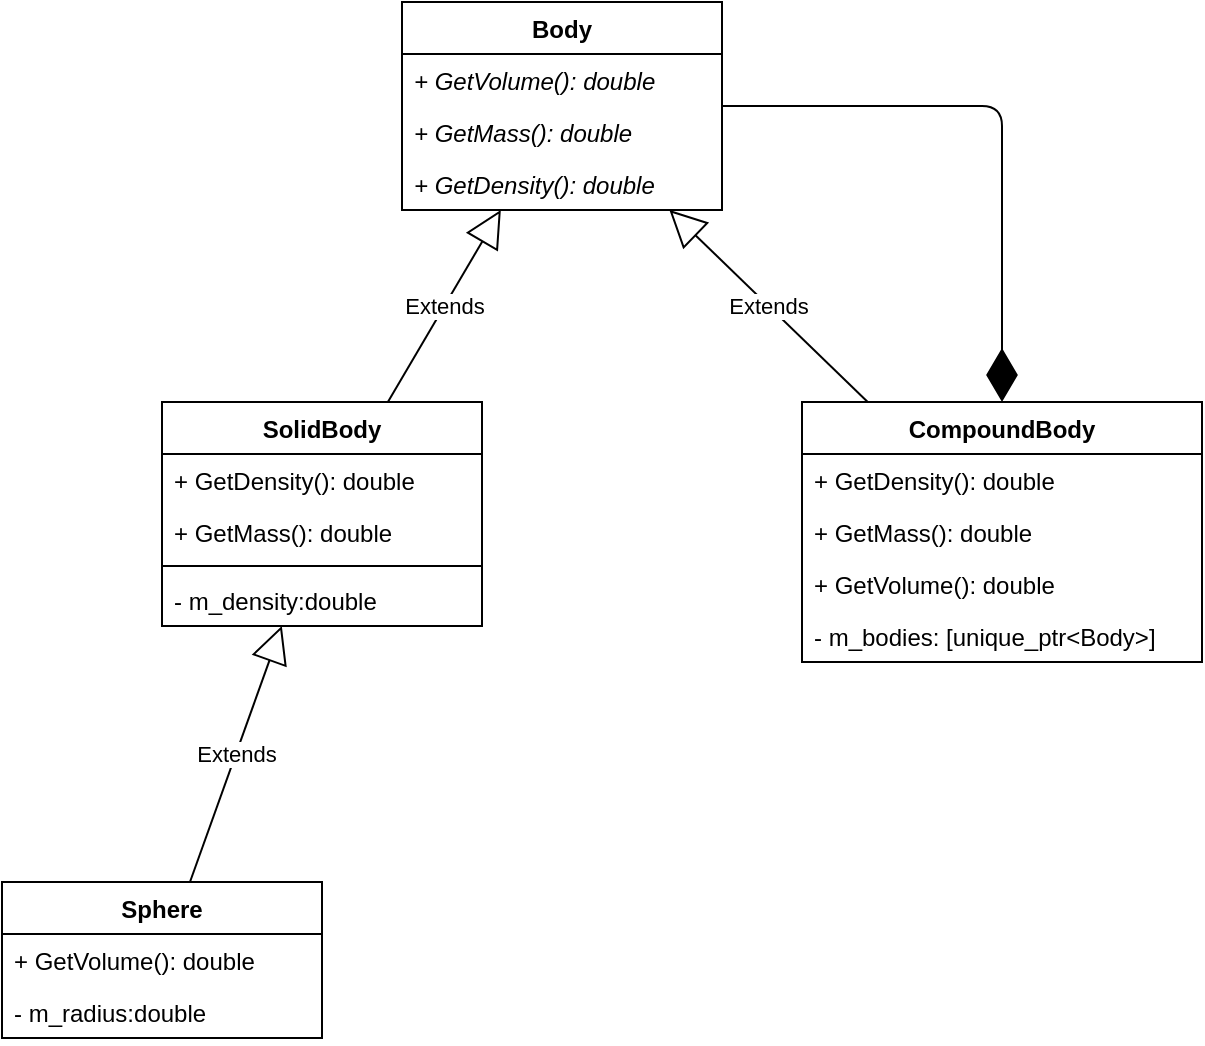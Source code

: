 <mxfile version="14.1.8" type="device"><diagram id="iZGhxnz6GHSx6YmfjEXo" name="Страница 1"><mxGraphModel dx="1736" dy="738" grid="1" gridSize="10" guides="1" tooltips="1" connect="1" arrows="1" fold="1" page="1" pageScale="1" pageWidth="827" pageHeight="1169" math="0" shadow="0"><root><mxCell id="0"/><mxCell id="1" parent="0"/><mxCell id="8E_BlWhnJacUojLWSDdm-1" value="Body" style="swimlane;fontStyle=1;align=center;verticalAlign=top;childLayout=stackLayout;horizontal=1;startSize=26;horizontalStack=0;resizeParent=1;resizeParentMax=0;resizeLast=0;collapsible=1;marginBottom=0;" vertex="1" parent="1"><mxGeometry x="240" y="80" width="160" height="104" as="geometry"/></mxCell><mxCell id="8E_BlWhnJacUojLWSDdm-4" value="+ GetVolume(): double" style="text;strokeColor=none;fillColor=none;align=left;verticalAlign=top;spacingLeft=4;spacingRight=4;overflow=hidden;rotatable=0;points=[[0,0.5],[1,0.5]];portConstraint=eastwest;fontStyle=2" vertex="1" parent="8E_BlWhnJacUojLWSDdm-1"><mxGeometry y="26" width="160" height="26" as="geometry"/></mxCell><mxCell id="8E_BlWhnJacUojLWSDdm-5" value="+ GetMass(): double" style="text;strokeColor=none;fillColor=none;align=left;verticalAlign=top;spacingLeft=4;spacingRight=4;overflow=hidden;rotatable=0;points=[[0,0.5],[1,0.5]];portConstraint=eastwest;fontStyle=2" vertex="1" parent="8E_BlWhnJacUojLWSDdm-1"><mxGeometry y="52" width="160" height="26" as="geometry"/></mxCell><mxCell id="8E_BlWhnJacUojLWSDdm-6" value="+ GetDensity(): double" style="text;strokeColor=none;fillColor=none;align=left;verticalAlign=top;spacingLeft=4;spacingRight=4;overflow=hidden;rotatable=0;points=[[0,0.5],[1,0.5]];portConstraint=eastwest;fontStyle=2" vertex="1" parent="8E_BlWhnJacUojLWSDdm-1"><mxGeometry y="78" width="160" height="26" as="geometry"/></mxCell><mxCell id="8E_BlWhnJacUojLWSDdm-7" value="SolidBody" style="swimlane;fontStyle=1;align=center;verticalAlign=top;childLayout=stackLayout;horizontal=1;startSize=26;horizontalStack=0;resizeParent=1;resizeParentMax=0;resizeLast=0;collapsible=1;marginBottom=0;" vertex="1" parent="1"><mxGeometry x="120" y="280" width="160" height="112" as="geometry"/></mxCell><mxCell id="8E_BlWhnJacUojLWSDdm-10" value="+ GetDensity(): double" style="text;strokeColor=none;fillColor=none;align=left;verticalAlign=top;spacingLeft=4;spacingRight=4;overflow=hidden;rotatable=0;points=[[0,0.5],[1,0.5]];portConstraint=eastwest;" vertex="1" parent="8E_BlWhnJacUojLWSDdm-7"><mxGeometry y="26" width="160" height="26" as="geometry"/></mxCell><mxCell id="8E_BlWhnJacUojLWSDdm-17" value="+ GetMass(): double" style="text;strokeColor=none;fillColor=none;align=left;verticalAlign=top;spacingLeft=4;spacingRight=4;overflow=hidden;rotatable=0;points=[[0,0.5],[1,0.5]];portConstraint=eastwest;" vertex="1" parent="8E_BlWhnJacUojLWSDdm-7"><mxGeometry y="52" width="160" height="26" as="geometry"/></mxCell><mxCell id="8E_BlWhnJacUojLWSDdm-19" value="" style="line;strokeWidth=1;fillColor=none;align=left;verticalAlign=middle;spacingTop=-1;spacingLeft=3;spacingRight=3;rotatable=0;labelPosition=right;points=[];portConstraint=eastwest;" vertex="1" parent="8E_BlWhnJacUojLWSDdm-7"><mxGeometry y="78" width="160" height="8" as="geometry"/></mxCell><mxCell id="8E_BlWhnJacUojLWSDdm-13" value="- m_density:double" style="text;strokeColor=none;fillColor=none;align=left;verticalAlign=top;spacingLeft=4;spacingRight=4;overflow=hidden;rotatable=0;points=[[0,0.5],[1,0.5]];portConstraint=eastwest;" vertex="1" parent="8E_BlWhnJacUojLWSDdm-7"><mxGeometry y="86" width="160" height="26" as="geometry"/></mxCell><mxCell id="8E_BlWhnJacUojLWSDdm-14" value="Sphere" style="swimlane;fontStyle=1;align=center;verticalAlign=top;childLayout=stackLayout;horizontal=1;startSize=26;horizontalStack=0;resizeParent=1;resizeParentMax=0;resizeLast=0;collapsible=1;marginBottom=0;" vertex="1" parent="1"><mxGeometry x="40" y="520" width="160" height="78" as="geometry"/></mxCell><mxCell id="8E_BlWhnJacUojLWSDdm-15" value="+ GetVolume(): double" style="text;strokeColor=none;fillColor=none;align=left;verticalAlign=top;spacingLeft=4;spacingRight=4;overflow=hidden;rotatable=0;points=[[0,0.5],[1,0.5]];portConstraint=eastwest;" vertex="1" parent="8E_BlWhnJacUojLWSDdm-14"><mxGeometry y="26" width="160" height="26" as="geometry"/></mxCell><mxCell id="8E_BlWhnJacUojLWSDdm-21" value="- m_radius:double" style="text;strokeColor=none;fillColor=none;align=left;verticalAlign=top;spacingLeft=4;spacingRight=4;overflow=hidden;rotatable=0;points=[[0,0.5],[1,0.5]];portConstraint=eastwest;" vertex="1" parent="8E_BlWhnJacUojLWSDdm-14"><mxGeometry y="52" width="160" height="26" as="geometry"/></mxCell><mxCell id="8E_BlWhnJacUojLWSDdm-18" value="Extends" style="endArrow=block;endSize=16;endFill=0;html=1;" edge="1" parent="1" source="8E_BlWhnJacUojLWSDdm-7" target="8E_BlWhnJacUojLWSDdm-1"><mxGeometry width="160" relative="1" as="geometry"><mxPoint x="340" y="320" as="sourcePoint"/><mxPoint x="500" y="320" as="targetPoint"/></mxGeometry></mxCell><mxCell id="8E_BlWhnJacUojLWSDdm-20" value="Extends" style="endArrow=block;endSize=16;endFill=0;html=1;" edge="1" parent="1" source="8E_BlWhnJacUojLWSDdm-14" target="8E_BlWhnJacUojLWSDdm-7"><mxGeometry width="160" relative="1" as="geometry"><mxPoint x="286.471" y="290" as="sourcePoint"/><mxPoint x="314.706" y="194" as="targetPoint"/></mxGeometry></mxCell><mxCell id="8E_BlWhnJacUojLWSDdm-22" value="CompoundBody" style="swimlane;fontStyle=1;align=center;verticalAlign=top;childLayout=stackLayout;horizontal=1;startSize=26;horizontalStack=0;resizeParent=1;resizeParentMax=0;resizeLast=0;collapsible=1;marginBottom=0;" vertex="1" parent="1"><mxGeometry x="440" y="280" width="200" height="130" as="geometry"/></mxCell><mxCell id="8E_BlWhnJacUojLWSDdm-23" value="+ GetDensity(): double" style="text;strokeColor=none;fillColor=none;align=left;verticalAlign=top;spacingLeft=4;spacingRight=4;overflow=hidden;rotatable=0;points=[[0,0.5],[1,0.5]];portConstraint=eastwest;" vertex="1" parent="8E_BlWhnJacUojLWSDdm-22"><mxGeometry y="26" width="200" height="26" as="geometry"/></mxCell><mxCell id="8E_BlWhnJacUojLWSDdm-24" value="+ GetMass(): double" style="text;strokeColor=none;fillColor=none;align=left;verticalAlign=top;spacingLeft=4;spacingRight=4;overflow=hidden;rotatable=0;points=[[0,0.5],[1,0.5]];portConstraint=eastwest;" vertex="1" parent="8E_BlWhnJacUojLWSDdm-22"><mxGeometry y="52" width="200" height="26" as="geometry"/></mxCell><mxCell id="8E_BlWhnJacUojLWSDdm-27" value="+ GetVolume(): double" style="text;strokeColor=none;fillColor=none;align=left;verticalAlign=top;spacingLeft=4;spacingRight=4;overflow=hidden;rotatable=0;points=[[0,0.5],[1,0.5]];portConstraint=eastwest;" vertex="1" parent="8E_BlWhnJacUojLWSDdm-22"><mxGeometry y="78" width="200" height="26" as="geometry"/></mxCell><mxCell id="8E_BlWhnJacUojLWSDdm-28" value="- m_bodies: [unique_ptr&lt;Body&gt;]" style="text;strokeColor=none;fillColor=none;align=left;verticalAlign=top;spacingLeft=4;spacingRight=4;overflow=hidden;rotatable=0;points=[[0,0.5],[1,0.5]];portConstraint=eastwest;" vertex="1" parent="8E_BlWhnJacUojLWSDdm-22"><mxGeometry y="104" width="200" height="26" as="geometry"/></mxCell><mxCell id="8E_BlWhnJacUojLWSDdm-29" value="Extends" style="endArrow=block;endSize=16;endFill=0;html=1;" edge="1" parent="1" source="8E_BlWhnJacUojLWSDdm-22" target="8E_BlWhnJacUojLWSDdm-1"><mxGeometry width="160" relative="1" as="geometry"><mxPoint x="286.471" y="290" as="sourcePoint"/><mxPoint x="314.706" y="194" as="targetPoint"/></mxGeometry></mxCell><mxCell id="8E_BlWhnJacUojLWSDdm-30" value="" style="endArrow=diamondThin;endFill=1;endSize=24;html=1;edgeStyle=orthogonalEdgeStyle;" edge="1" parent="1" source="8E_BlWhnJacUojLWSDdm-1" target="8E_BlWhnJacUojLWSDdm-22"><mxGeometry width="160" relative="1" as="geometry"><mxPoint x="460" y="180" as="sourcePoint"/><mxPoint x="620" y="180" as="targetPoint"/></mxGeometry></mxCell></root></mxGraphModel></diagram></mxfile>